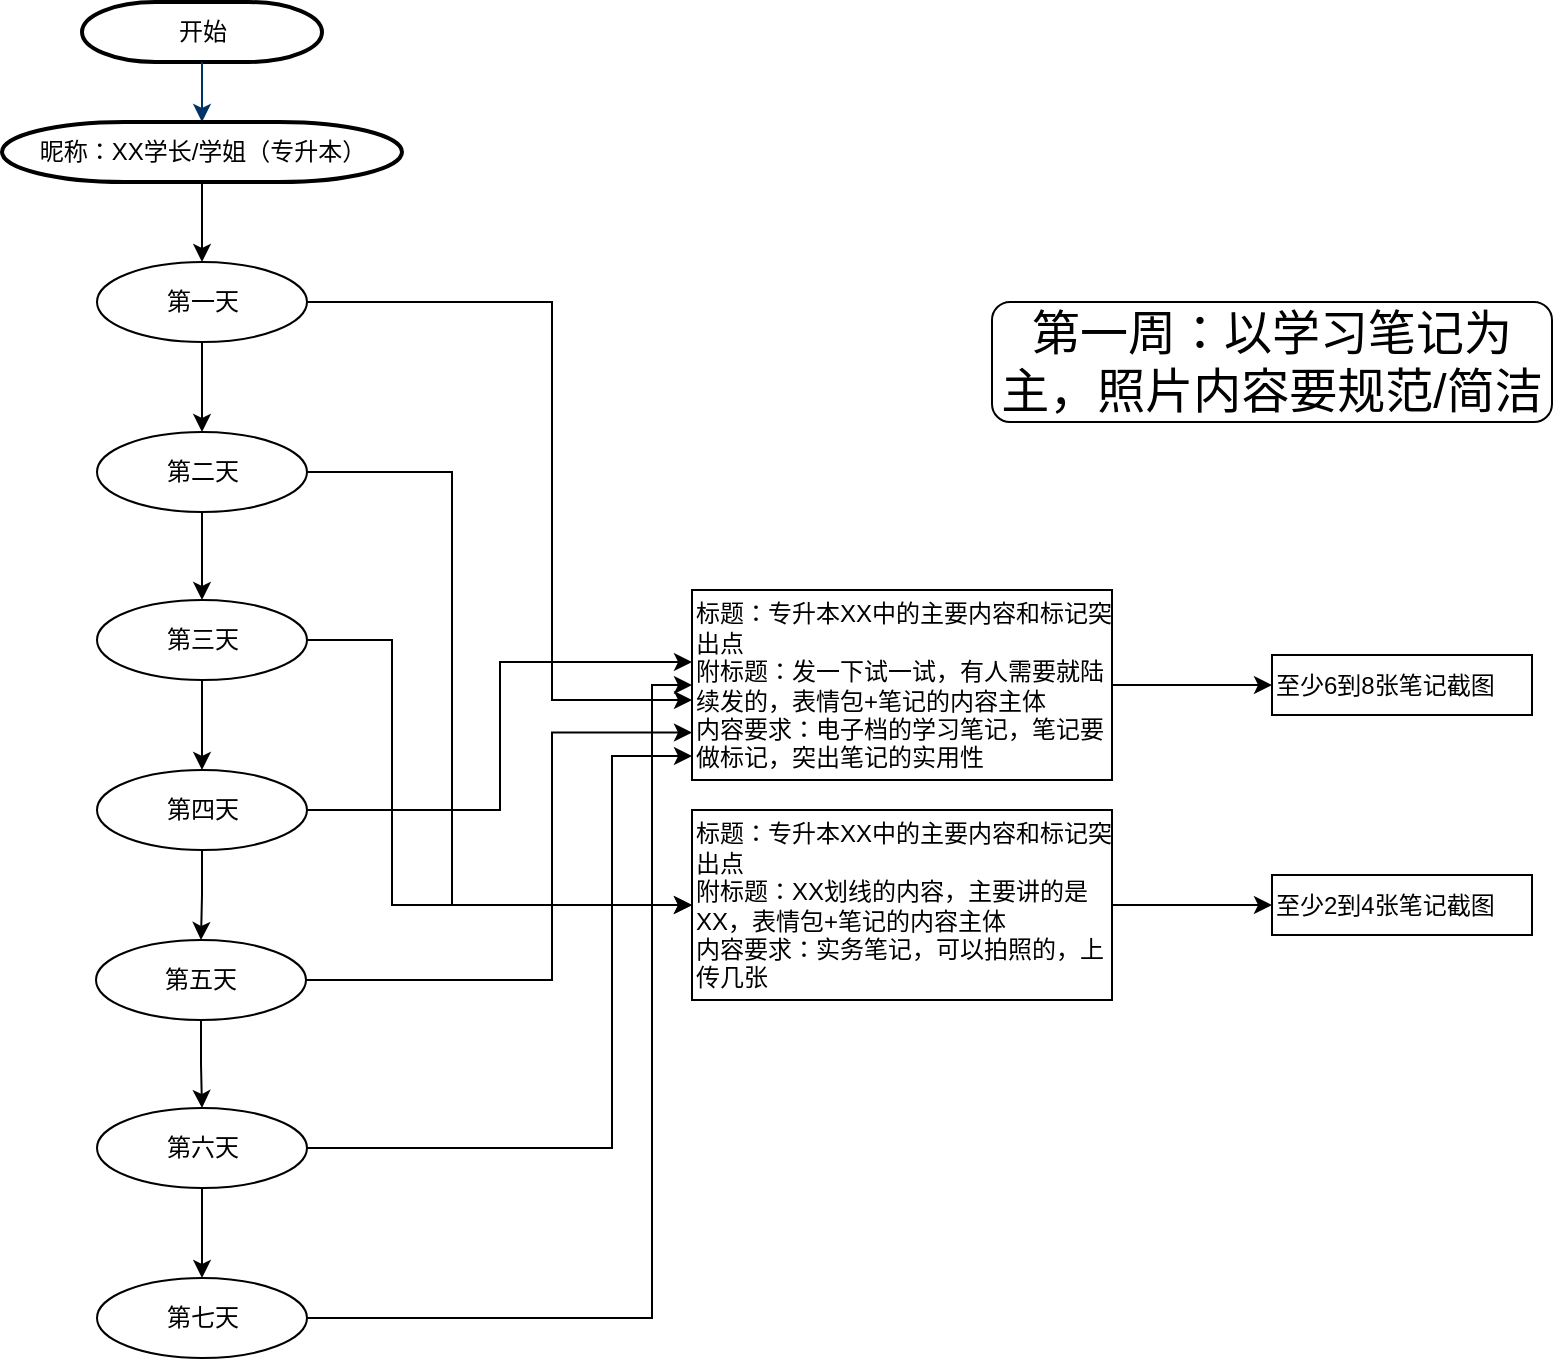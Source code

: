 <mxfile version="13.10.1" type="github">
  <diagram id="6a731a19-8d31-9384-78a2-239565b7b9f0" name="Page-1">
    <mxGraphModel dx="1021" dy="566" grid="1" gridSize="10" guides="1" tooltips="1" connect="1" arrows="1" fold="1" page="1" pageScale="1" pageWidth="1169" pageHeight="827" background="#ffffff" math="0" shadow="0">
      <root>
        <mxCell id="0" />
        <mxCell id="1" parent="0" />
        <mxCell id="2" value="开始" style="shape=mxgraph.flowchart.terminator;strokeWidth=2;gradientColor=none;gradientDirection=north;fontStyle=0;html=1;" parent="1" vertex="1">
          <mxGeometry x="265" y="20" width="120" height="30" as="geometry" />
        </mxCell>
        <mxCell id="7" style="fontStyle=1;strokeColor=#003366;strokeWidth=1;html=1;entryX=0.5;entryY=0;entryDx=0;entryDy=0;entryPerimeter=0;" parent="1" source="2" target="WvBymIajzzVQ_M8hJ8Aq-62" edge="1">
          <mxGeometry relative="1" as="geometry">
            <mxPoint x="322.105" y="130" as="targetPoint" />
          </mxGeometry>
        </mxCell>
        <mxCell id="WvBymIajzzVQ_M8hJ8Aq-55" value="标题：专升本XX中的主要内容和标记突出点&lt;br&gt;附标题：发一下试一试，有人需要就陆续发的，表情包+笔记的内容主体&lt;br&gt;内容要求：电子档的学习笔记，笔记要做标记，突出笔记的实用性" style="rounded=0;whiteSpace=wrap;html=1;align=left;" vertex="1" parent="1">
          <mxGeometry x="570" y="314" width="210" height="95" as="geometry" />
        </mxCell>
        <mxCell id="WvBymIajzzVQ_M8hJ8Aq-65" style="edgeStyle=orthogonalEdgeStyle;rounded=0;orthogonalLoop=1;jettySize=auto;html=1;exitX=0.5;exitY=1;exitDx=0;exitDy=0;" edge="1" parent="1" source="WvBymIajzzVQ_M8hJ8Aq-57" target="WvBymIajzzVQ_M8hJ8Aq-64">
          <mxGeometry relative="1" as="geometry" />
        </mxCell>
        <mxCell id="WvBymIajzzVQ_M8hJ8Aq-90" style="edgeStyle=orthogonalEdgeStyle;rounded=0;orthogonalLoop=1;jettySize=auto;html=1;exitX=1;exitY=0.5;exitDx=0;exitDy=0;entryX=0;entryY=0.579;entryDx=0;entryDy=0;entryPerimeter=0;" edge="1" parent="1" source="WvBymIajzzVQ_M8hJ8Aq-57" target="WvBymIajzzVQ_M8hJ8Aq-55">
          <mxGeometry relative="1" as="geometry">
            <Array as="points">
              <mxPoint x="500" y="170" />
              <mxPoint x="500" y="369" />
            </Array>
          </mxGeometry>
        </mxCell>
        <mxCell id="WvBymIajzzVQ_M8hJ8Aq-57" value="第一天" style="ellipse;whiteSpace=wrap;html=1;" vertex="1" parent="1">
          <mxGeometry x="272.5" y="150" width="105" height="40" as="geometry" />
        </mxCell>
        <mxCell id="WvBymIajzzVQ_M8hJ8Aq-63" style="edgeStyle=orthogonalEdgeStyle;rounded=0;orthogonalLoop=1;jettySize=auto;html=1;exitX=0.5;exitY=1;exitDx=0;exitDy=0;exitPerimeter=0;" edge="1" parent="1" source="WvBymIajzzVQ_M8hJ8Aq-62" target="WvBymIajzzVQ_M8hJ8Aq-57">
          <mxGeometry relative="1" as="geometry" />
        </mxCell>
        <mxCell id="WvBymIajzzVQ_M8hJ8Aq-62" value="昵称：XX学长/学姐（专升本）" style="shape=mxgraph.flowchart.terminator;strokeWidth=2;gradientColor=none;gradientDirection=north;fontStyle=0;html=1;" vertex="1" parent="1">
          <mxGeometry x="225" y="80" width="200" height="30" as="geometry" />
        </mxCell>
        <mxCell id="WvBymIajzzVQ_M8hJ8Aq-72" style="edgeStyle=orthogonalEdgeStyle;rounded=0;orthogonalLoop=1;jettySize=auto;html=1;exitX=0.5;exitY=1;exitDx=0;exitDy=0;entryX=0.5;entryY=0;entryDx=0;entryDy=0;" edge="1" parent="1" source="WvBymIajzzVQ_M8hJ8Aq-64" target="WvBymIajzzVQ_M8hJ8Aq-71">
          <mxGeometry relative="1" as="geometry" />
        </mxCell>
        <mxCell id="WvBymIajzzVQ_M8hJ8Aq-91" style="edgeStyle=orthogonalEdgeStyle;rounded=0;orthogonalLoop=1;jettySize=auto;html=1;exitX=1;exitY=0.5;exitDx=0;exitDy=0;entryX=0;entryY=0.5;entryDx=0;entryDy=0;" edge="1" parent="1" source="WvBymIajzzVQ_M8hJ8Aq-64" target="WvBymIajzzVQ_M8hJ8Aq-84">
          <mxGeometry relative="1" as="geometry">
            <Array as="points">
              <mxPoint x="450" y="255" />
              <mxPoint x="450" y="472" />
            </Array>
          </mxGeometry>
        </mxCell>
        <mxCell id="WvBymIajzzVQ_M8hJ8Aq-64" value="第二天" style="ellipse;whiteSpace=wrap;html=1;" vertex="1" parent="1">
          <mxGeometry x="272.5" y="235" width="105" height="40" as="geometry" />
        </mxCell>
        <mxCell id="WvBymIajzzVQ_M8hJ8Aq-68" style="edgeStyle=orthogonalEdgeStyle;rounded=0;orthogonalLoop=1;jettySize=auto;html=1;exitX=1;exitY=0.5;exitDx=0;exitDy=0;" edge="1" parent="1" target="WvBymIajzzVQ_M8hJ8Aq-69" source="WvBymIajzzVQ_M8hJ8Aq-55">
          <mxGeometry relative="1" as="geometry">
            <mxPoint x="790" y="371.5" as="sourcePoint" />
          </mxGeometry>
        </mxCell>
        <mxCell id="WvBymIajzzVQ_M8hJ8Aq-69" value="至少6到8张笔记截图" style="rounded=0;whiteSpace=wrap;html=1;align=left;" vertex="1" parent="1">
          <mxGeometry x="860" y="346.5" width="130" height="30" as="geometry" />
        </mxCell>
        <mxCell id="WvBymIajzzVQ_M8hJ8Aq-81" style="edgeStyle=orthogonalEdgeStyle;rounded=0;orthogonalLoop=1;jettySize=auto;html=1;exitX=0.5;exitY=1;exitDx=0;exitDy=0;" edge="1" parent="1" source="WvBymIajzzVQ_M8hJ8Aq-71" target="WvBymIajzzVQ_M8hJ8Aq-74">
          <mxGeometry relative="1" as="geometry" />
        </mxCell>
        <mxCell id="WvBymIajzzVQ_M8hJ8Aq-92" style="edgeStyle=orthogonalEdgeStyle;rounded=0;orthogonalLoop=1;jettySize=auto;html=1;exitX=1;exitY=0.5;exitDx=0;exitDy=0;entryX=0;entryY=0.5;entryDx=0;entryDy=0;" edge="1" parent="1" source="WvBymIajzzVQ_M8hJ8Aq-71" target="WvBymIajzzVQ_M8hJ8Aq-84">
          <mxGeometry relative="1" as="geometry">
            <Array as="points">
              <mxPoint x="420" y="339" />
              <mxPoint x="420" y="472" />
            </Array>
          </mxGeometry>
        </mxCell>
        <mxCell id="WvBymIajzzVQ_M8hJ8Aq-71" value="第三天" style="ellipse;whiteSpace=wrap;html=1;" vertex="1" parent="1">
          <mxGeometry x="272.5" y="319" width="105" height="40" as="geometry" />
        </mxCell>
        <mxCell id="WvBymIajzzVQ_M8hJ8Aq-83" style="edgeStyle=orthogonalEdgeStyle;rounded=0;orthogonalLoop=1;jettySize=auto;html=1;exitX=0.5;exitY=1;exitDx=0;exitDy=0;entryX=0.5;entryY=0;entryDx=0;entryDy=0;" edge="1" parent="1" source="WvBymIajzzVQ_M8hJ8Aq-73" target="WvBymIajzzVQ_M8hJ8Aq-75">
          <mxGeometry relative="1" as="geometry" />
        </mxCell>
        <mxCell id="WvBymIajzzVQ_M8hJ8Aq-94" style="edgeStyle=orthogonalEdgeStyle;rounded=0;orthogonalLoop=1;jettySize=auto;html=1;exitX=1;exitY=0.5;exitDx=0;exitDy=0;entryX=0;entryY=0.75;entryDx=0;entryDy=0;" edge="1" parent="1" source="WvBymIajzzVQ_M8hJ8Aq-73" target="WvBymIajzzVQ_M8hJ8Aq-55">
          <mxGeometry relative="1" as="geometry">
            <Array as="points">
              <mxPoint x="500" y="509" />
              <mxPoint x="500" y="385" />
            </Array>
          </mxGeometry>
        </mxCell>
        <mxCell id="WvBymIajzzVQ_M8hJ8Aq-73" value="第五天" style="ellipse;whiteSpace=wrap;html=1;flipH=1;flipV=1;" vertex="1" parent="1">
          <mxGeometry x="272" y="489" width="105" height="40" as="geometry" />
        </mxCell>
        <mxCell id="WvBymIajzzVQ_M8hJ8Aq-82" style="edgeStyle=orthogonalEdgeStyle;rounded=0;orthogonalLoop=1;jettySize=auto;html=1;exitX=0.5;exitY=1;exitDx=0;exitDy=0;entryX=0.5;entryY=0;entryDx=0;entryDy=0;" edge="1" parent="1" source="WvBymIajzzVQ_M8hJ8Aq-74" target="WvBymIajzzVQ_M8hJ8Aq-73">
          <mxGeometry relative="1" as="geometry" />
        </mxCell>
        <mxCell id="WvBymIajzzVQ_M8hJ8Aq-93" style="edgeStyle=orthogonalEdgeStyle;rounded=0;orthogonalLoop=1;jettySize=auto;html=1;exitX=1;exitY=0.5;exitDx=0;exitDy=0;" edge="1" parent="1" source="WvBymIajzzVQ_M8hJ8Aq-74" target="WvBymIajzzVQ_M8hJ8Aq-55">
          <mxGeometry relative="1" as="geometry">
            <Array as="points">
              <mxPoint x="474" y="424" />
              <mxPoint x="474" y="350" />
            </Array>
          </mxGeometry>
        </mxCell>
        <mxCell id="WvBymIajzzVQ_M8hJ8Aq-74" value="第四天" style="ellipse;whiteSpace=wrap;html=1;flipH=1;flipV=1;" vertex="1" parent="1">
          <mxGeometry x="272.5" y="404" width="105" height="40" as="geometry" />
        </mxCell>
        <mxCell id="WvBymIajzzVQ_M8hJ8Aq-88" style="edgeStyle=orthogonalEdgeStyle;rounded=0;orthogonalLoop=1;jettySize=auto;html=1;exitX=0.5;exitY=1;exitDx=0;exitDy=0;" edge="1" parent="1" source="WvBymIajzzVQ_M8hJ8Aq-75" target="WvBymIajzzVQ_M8hJ8Aq-77">
          <mxGeometry relative="1" as="geometry" />
        </mxCell>
        <mxCell id="WvBymIajzzVQ_M8hJ8Aq-95" style="edgeStyle=orthogonalEdgeStyle;rounded=0;orthogonalLoop=1;jettySize=auto;html=1;exitX=1;exitY=0.5;exitDx=0;exitDy=0;entryX=0;entryY=0.874;entryDx=0;entryDy=0;entryPerimeter=0;" edge="1" parent="1" source="WvBymIajzzVQ_M8hJ8Aq-75" target="WvBymIajzzVQ_M8hJ8Aq-55">
          <mxGeometry relative="1" as="geometry">
            <Array as="points">
              <mxPoint x="530" y="593" />
              <mxPoint x="530" y="397" />
            </Array>
          </mxGeometry>
        </mxCell>
        <mxCell id="WvBymIajzzVQ_M8hJ8Aq-75" value="第六天" style="ellipse;whiteSpace=wrap;html=1;flipH=1;flipV=1;" vertex="1" parent="1">
          <mxGeometry x="272.5" y="573" width="105" height="40" as="geometry" />
        </mxCell>
        <mxCell id="WvBymIajzzVQ_M8hJ8Aq-96" style="edgeStyle=orthogonalEdgeStyle;rounded=0;orthogonalLoop=1;jettySize=auto;html=1;exitX=1;exitY=0.5;exitDx=0;exitDy=0;entryX=0;entryY=0.5;entryDx=0;entryDy=0;" edge="1" parent="1" source="WvBymIajzzVQ_M8hJ8Aq-77" target="WvBymIajzzVQ_M8hJ8Aq-55">
          <mxGeometry relative="1" as="geometry">
            <Array as="points">
              <mxPoint x="550" y="678" />
              <mxPoint x="550" y="362" />
            </Array>
          </mxGeometry>
        </mxCell>
        <mxCell id="WvBymIajzzVQ_M8hJ8Aq-77" value="第七天" style="ellipse;whiteSpace=wrap;html=1;flipH=1;flipV=1;" vertex="1" parent="1">
          <mxGeometry x="272.5" y="658" width="105" height="40" as="geometry" />
        </mxCell>
        <mxCell id="WvBymIajzzVQ_M8hJ8Aq-87" style="edgeStyle=orthogonalEdgeStyle;rounded=0;orthogonalLoop=1;jettySize=auto;html=1;exitX=1;exitY=0.5;exitDx=0;exitDy=0;entryX=0;entryY=0.5;entryDx=0;entryDy=0;" edge="1" parent="1" source="WvBymIajzzVQ_M8hJ8Aq-84" target="WvBymIajzzVQ_M8hJ8Aq-86">
          <mxGeometry relative="1" as="geometry" />
        </mxCell>
        <mxCell id="WvBymIajzzVQ_M8hJ8Aq-84" value="标题：专升本XX中的主要内容和标记突出点&lt;br&gt;附标题：XX划线的内容，主要讲的是XX，表情包+笔记的内容主体&lt;br&gt;内容要求：实务笔记，可以拍照的，上传几张" style="rounded=0;whiteSpace=wrap;html=1;align=left;" vertex="1" parent="1">
          <mxGeometry x="570" y="424" width="210" height="95" as="geometry" />
        </mxCell>
        <mxCell id="WvBymIajzzVQ_M8hJ8Aq-86" value="至少2到4张笔记截图" style="rounded=0;whiteSpace=wrap;html=1;align=left;" vertex="1" parent="1">
          <mxGeometry x="860" y="456.5" width="130" height="30" as="geometry" />
        </mxCell>
        <mxCell id="WvBymIajzzVQ_M8hJ8Aq-98" value="&lt;span&gt;第一周：以学习笔记为主，照片内容要规范/简洁&lt;/span&gt;" style="rounded=1;whiteSpace=wrap;html=1;fontSize=24;align=center;" vertex="1" parent="1">
          <mxGeometry x="720" y="170" width="280" height="60" as="geometry" />
        </mxCell>
      </root>
    </mxGraphModel>
  </diagram>
</mxfile>
